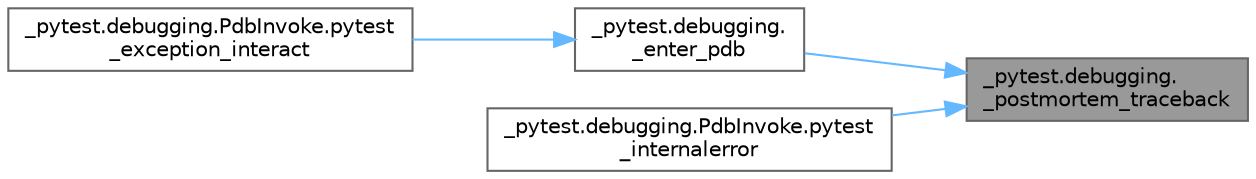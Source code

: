 digraph "_pytest.debugging._postmortem_traceback"
{
 // LATEX_PDF_SIZE
  bgcolor="transparent";
  edge [fontname=Helvetica,fontsize=10,labelfontname=Helvetica,labelfontsize=10];
  node [fontname=Helvetica,fontsize=10,shape=box,height=0.2,width=0.4];
  rankdir="RL";
  Node1 [id="Node000001",label="_pytest.debugging.\l_postmortem_traceback",height=0.2,width=0.4,color="gray40", fillcolor="grey60", style="filled", fontcolor="black",tooltip=" "];
  Node1 -> Node2 [id="edge1_Node000001_Node000002",dir="back",color="steelblue1",style="solid",tooltip=" "];
  Node2 [id="Node000002",label="_pytest.debugging.\l_enter_pdb",height=0.2,width=0.4,color="grey40", fillcolor="white", style="filled",URL="$namespace__pytest_1_1debugging.html#a3528ec8a02a866b904e8d554f6b461f7",tooltip=" "];
  Node2 -> Node3 [id="edge2_Node000002_Node000003",dir="back",color="steelblue1",style="solid",tooltip=" "];
  Node3 [id="Node000003",label="_pytest.debugging.PdbInvoke.pytest\l_exception_interact",height=0.2,width=0.4,color="grey40", fillcolor="white", style="filled",URL="$class__pytest_1_1debugging_1_1_pdb_invoke.html#a892f2e5e5ab7f6bdfc9386612258e82e",tooltip=" "];
  Node1 -> Node4 [id="edge3_Node000001_Node000004",dir="back",color="steelblue1",style="solid",tooltip=" "];
  Node4 [id="Node000004",label="_pytest.debugging.PdbInvoke.pytest\l_internalerror",height=0.2,width=0.4,color="grey40", fillcolor="white", style="filled",URL="$class__pytest_1_1debugging_1_1_pdb_invoke.html#a58b66f4fb39f2f183886568c887c0515",tooltip=" "];
}
